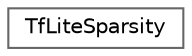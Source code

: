digraph "Graphical Class Hierarchy"
{
 // LATEX_PDF_SIZE
  bgcolor="transparent";
  edge [fontname=Helvetica,fontsize=10,labelfontname=Helvetica,labelfontsize=10];
  node [fontname=Helvetica,fontsize=10,shape=box,height=0.2,width=0.4];
  rankdir="LR";
  Node0 [id="Node000000",label="TfLiteSparsity",height=0.2,width=0.4,color="grey40", fillcolor="white", style="filled",URL="$struct_tf_lite_sparsity.html",tooltip=" "];
}
